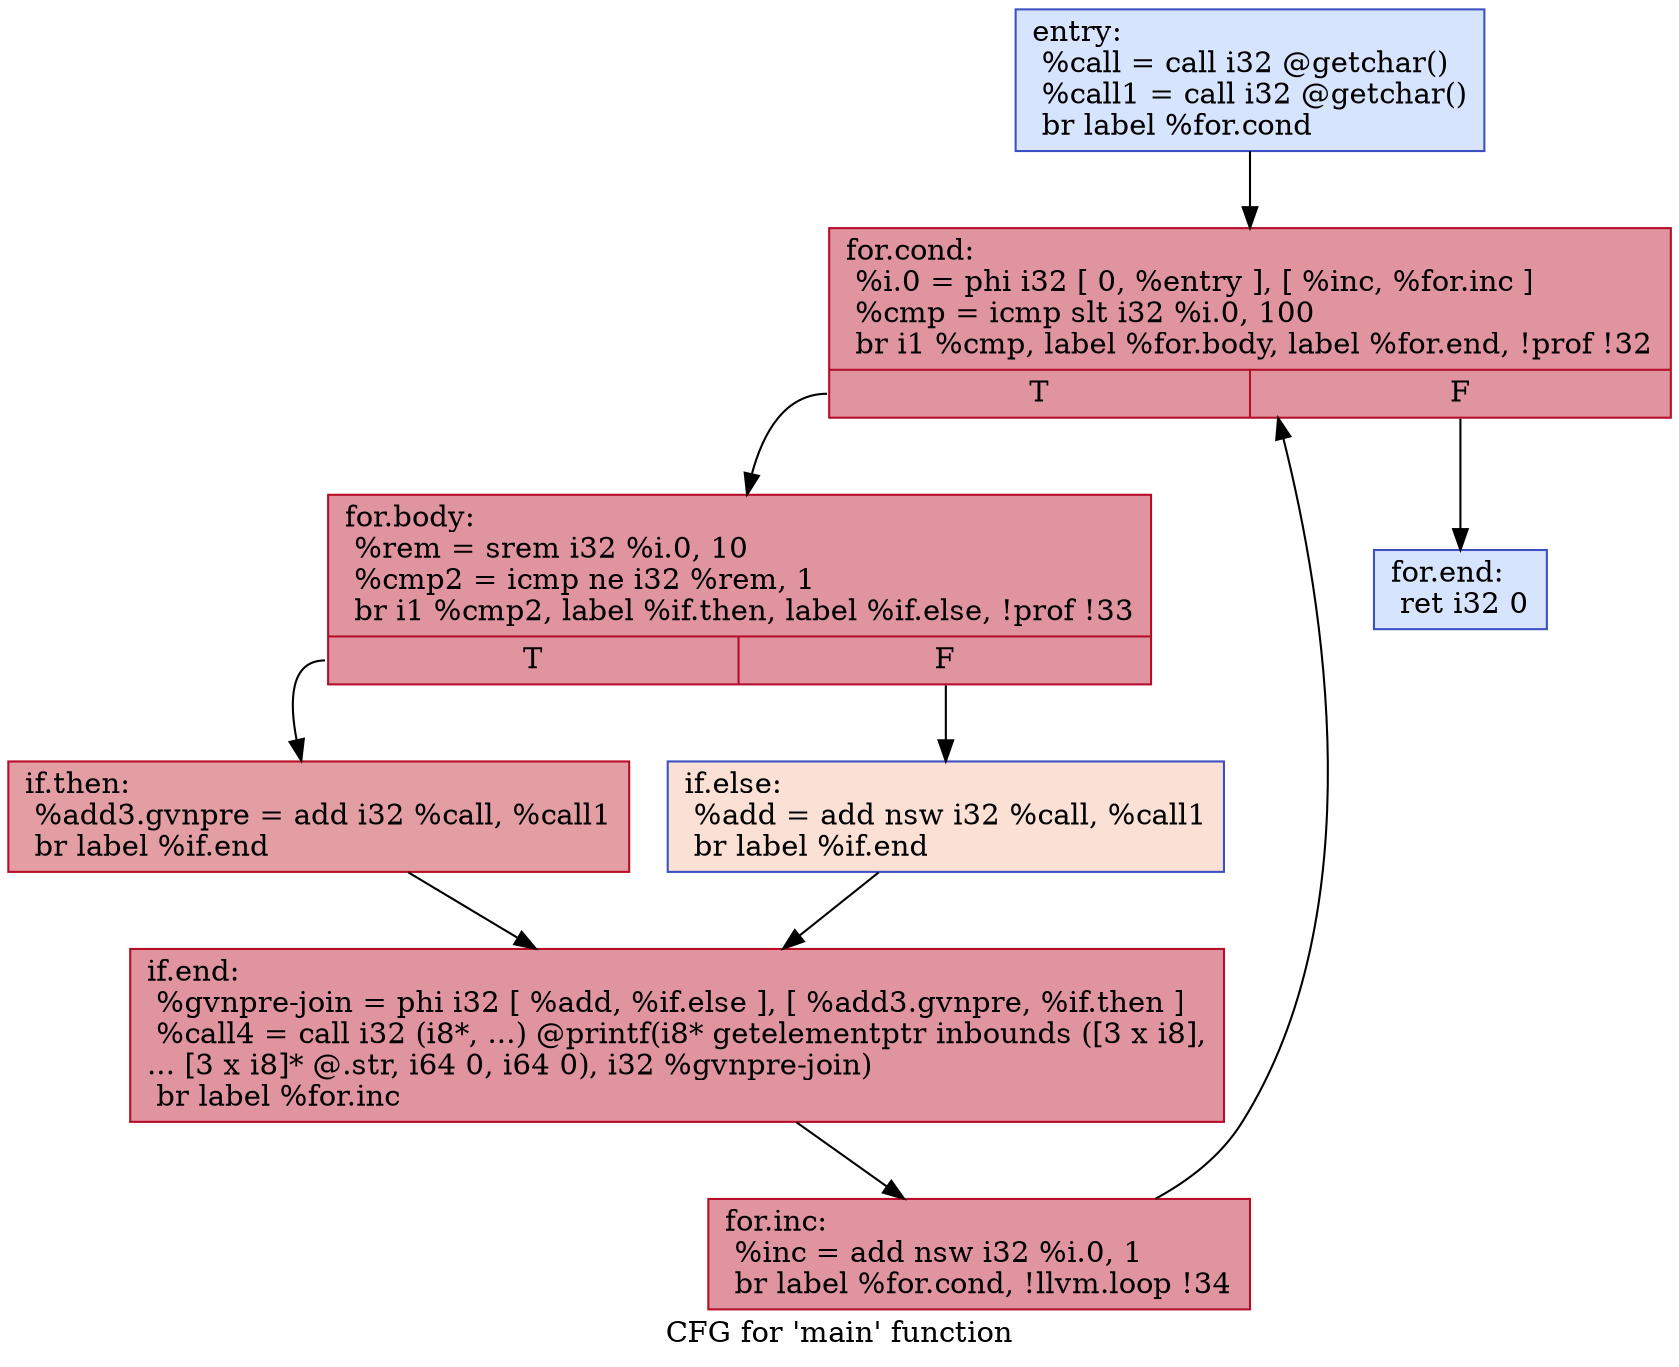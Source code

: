 digraph "CFG for 'main' function" {
	label="CFG for 'main' function";

	Node0x563f1f842800 [shape=record,color="#3d50c3ff", style=filled, fillcolor="#a5c3fe70",label="{entry:\l  %call = call i32 @getchar()\l  %call1 = call i32 @getchar()\l  br label %for.cond\l}"];
	Node0x563f1f842800 -> Node0x563f1f842850;
	Node0x563f1f842850 [shape=record,color="#b70d28ff", style=filled, fillcolor="#b70d2870",label="{for.cond:                                         \l  %i.0 = phi i32 [ 0, %entry ], [ %inc, %for.inc ]\l  %cmp = icmp slt i32 %i.0, 100\l  br i1 %cmp, label %for.body, label %for.end, !prof !32\l|{<s0>T|<s1>F}}"];
	Node0x563f1f842850:s0 -> Node0x563f1f8428a0;
	Node0x563f1f842850:s1 -> Node0x563f1f842a30;
	Node0x563f1f8428a0 [shape=record,color="#b70d28ff", style=filled, fillcolor="#b70d2870",label="{for.body:                                         \l  %rem = srem i32 %i.0, 10\l  %cmp2 = icmp ne i32 %rem, 1\l  br i1 %cmp2, label %if.then, label %if.else, !prof !33\l|{<s0>T|<s1>F}}"];
	Node0x563f1f8428a0:s0 -> Node0x563f1f8428f0;
	Node0x563f1f8428a0:s1 -> Node0x563f1f842940;
	Node0x563f1f8428f0 [shape=record,color="#b70d28ff", style=filled, fillcolor="#be242e70",label="{if.then:                                          \l  %add3.gvnpre = add i32 %call, %call1\l  br label %if.end\l}"];
	Node0x563f1f8428f0 -> Node0x563f1f842990;
	Node0x563f1f842940 [shape=record,color="#3d50c3ff", style=filled, fillcolor="#f7bca170",label="{if.else:                                          \l  %add = add nsw i32 %call, %call1\l  br label %if.end\l}"];
	Node0x563f1f842940 -> Node0x563f1f842990;
	Node0x563f1f842990 [shape=record,color="#b70d28ff", style=filled, fillcolor="#b70d2870",label="{if.end:                                           \l  %gvnpre-join = phi i32 [ %add, %if.else ], [ %add3.gvnpre, %if.then ]\l  %call4 = call i32 (i8*, ...) @printf(i8* getelementptr inbounds ([3 x i8],\l... [3 x i8]* @.str, i64 0, i64 0), i32 %gvnpre-join)\l  br label %for.inc\l}"];
	Node0x563f1f842990 -> Node0x563f1f8429e0;
	Node0x563f1f8429e0 [shape=record,color="#b70d28ff", style=filled, fillcolor="#b70d2870",label="{for.inc:                                          \l  %inc = add nsw i32 %i.0, 1\l  br label %for.cond, !llvm.loop !34\l}"];
	Node0x563f1f8429e0 -> Node0x563f1f842850;
	Node0x563f1f842a30 [shape=record,color="#3d50c3ff", style=filled, fillcolor="#a5c3fe70",label="{for.end:                                          \l  ret i32 0\l}"];
}
